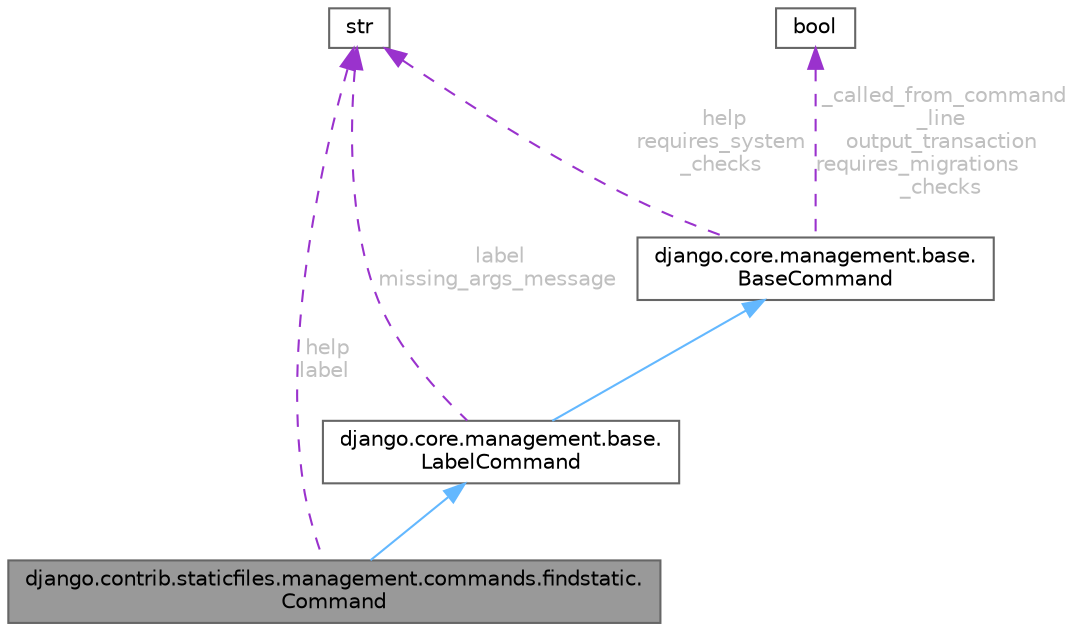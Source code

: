digraph "django.contrib.staticfiles.management.commands.findstatic.Command"
{
 // LATEX_PDF_SIZE
  bgcolor="transparent";
  edge [fontname=Helvetica,fontsize=10,labelfontname=Helvetica,labelfontsize=10];
  node [fontname=Helvetica,fontsize=10,shape=box,height=0.2,width=0.4];
  Node1 [id="Node000001",label="django.contrib.staticfiles.management.commands.findstatic.\lCommand",height=0.2,width=0.4,color="gray40", fillcolor="grey60", style="filled", fontcolor="black",tooltip=" "];
  Node2 -> Node1 [id="edge7_Node000001_Node000002",dir="back",color="steelblue1",style="solid",tooltip=" "];
  Node2 [id="Node000002",label="django.core.management.base.\lLabelCommand",height=0.2,width=0.4,color="gray40", fillcolor="white", style="filled",URL="$classdjango_1_1core_1_1management_1_1base_1_1LabelCommand.html",tooltip=" "];
  Node3 -> Node2 [id="edge8_Node000002_Node000003",dir="back",color="steelblue1",style="solid",tooltip=" "];
  Node3 [id="Node000003",label="django.core.management.base.\lBaseCommand",height=0.2,width=0.4,color="gray40", fillcolor="white", style="filled",URL="$classdjango_1_1core_1_1management_1_1base_1_1BaseCommand.html",tooltip=" "];
  Node4 -> Node3 [id="edge9_Node000003_Node000004",dir="back",color="darkorchid3",style="dashed",tooltip=" ",label=" help\nrequires_system\l_checks",fontcolor="grey" ];
  Node4 [id="Node000004",label="str",height=0.2,width=0.4,color="gray40", fillcolor="white", style="filled",tooltip=" "];
  Node5 -> Node3 [id="edge10_Node000003_Node000005",dir="back",color="darkorchid3",style="dashed",tooltip=" ",label=" _called_from_command\l_line\noutput_transaction\nrequires_migrations\l_checks",fontcolor="grey" ];
  Node5 [id="Node000005",label="bool",height=0.2,width=0.4,color="gray40", fillcolor="white", style="filled",tooltip=" "];
  Node4 -> Node2 [id="edge11_Node000002_Node000004",dir="back",color="darkorchid3",style="dashed",tooltip=" ",label=" label\nmissing_args_message",fontcolor="grey" ];
  Node4 -> Node1 [id="edge12_Node000001_Node000004",dir="back",color="darkorchid3",style="dashed",tooltip=" ",label=" help\nlabel",fontcolor="grey" ];
}
